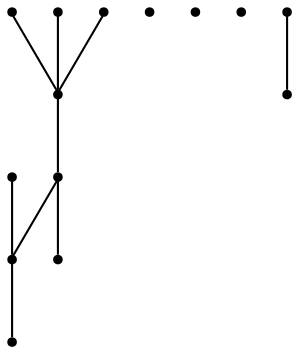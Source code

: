graph {
  node [shape=point,comment="{\"directed\":false,\"doi\":\"10.1007/3-540-45848-4_2\",\"figure\":\"10 (1)\"}"]

  v0 [pos="1826.741600036621,997.6798647925968"]
  v1 [pos="1826.9896189371746,800.2068474179223"]
  v2 [pos="1611.400032043457,997.6774488176619"]
  v3 [pos="1663.6313120524092,1134.1861361549015"]
  v4 [pos="1516.7333602905273,1065.286345708938"]
  v5 [pos="1616.5271759033203,800.2049400692895"]
  v6 [pos="1338.093694051107,897.5755964006696"]
  v7 [pos="1521.3521321614585,897.5755964006696"]
  v8 [pos="1516.7312622070312,1134.1861361549015"]
  v9 [pos="1369.8312759399414,1134.1861361549015"]
  v10 [pos="1139.6708806355796,897.5777580624535"]
  v11 [pos="1034.3562761942546,997.6774488176619"]
  v12 [pos="938.5562578837078,800.2049400692895"]
  v13 [pos="975.6916681925456,897.5777580624535"]

  v0 -- v1 [id="-1",pos="1826.741600036621,997.6798647925968 1826.9896189371746,800.2068474179223 1826.9896189371746,800.2068474179223 1826.9896189371746,800.2068474179223"]
  v13 -- v12 [id="-4",pos="975.6916681925456,897.5777580624535 938.5562578837078,800.2049400692895 938.5562578837078,800.2049400692895 938.5562578837078,800.2049400692895"]
  v9 -- v4 [id="-15",pos="1369.8312759399414,1134.1861361549015 1516.7333602905273,1065.286345708938 1516.7333602905273,1065.286345708938 1516.7333602905273,1065.286345708938"]
  v8 -- v4 [id="-18",pos="1516.7312622070312,1134.1861361549015 1516.7333602905273,1065.286345708938 1516.7333602905273,1065.286345708938 1516.7333602905273,1065.286345708938"]
  v3 -- v4 [id="-25",pos="1663.6313120524092,1134.1861361549015 1516.7333602905273,1065.286345708938 1516.7333602905273,1065.286345708938 1516.7333602905273,1065.286345708938"]
  v11 -- v6 [id="-6",pos="1034.3562761942546,997.6774488176619 1338.093694051107,897.5755964006696 1338.093694051107,897.5755964006696 1338.093694051107,897.5755964006696"]
  v6 -- v2 [id="-21",pos="1338.093694051107,897.5755964006696 1611.400032043457,997.6774488176619 1611.400032043457,997.6774488176619 1611.400032043457,997.6774488176619"]
  v4 -- v0 [id="-29",pos="1516.7333602905273,1065.286345708938 1826.741600036621,997.6798647925968 1826.741600036621,997.6798647925968 1826.741600036621,997.6798647925968"]
  v0 -- v6 [id="-30",pos="1826.741600036621,997.6798647925968 1338.093694051107,897.5755964006696 1338.093694051107,897.5755964006696 1338.093694051107,897.5755964006696"]
}